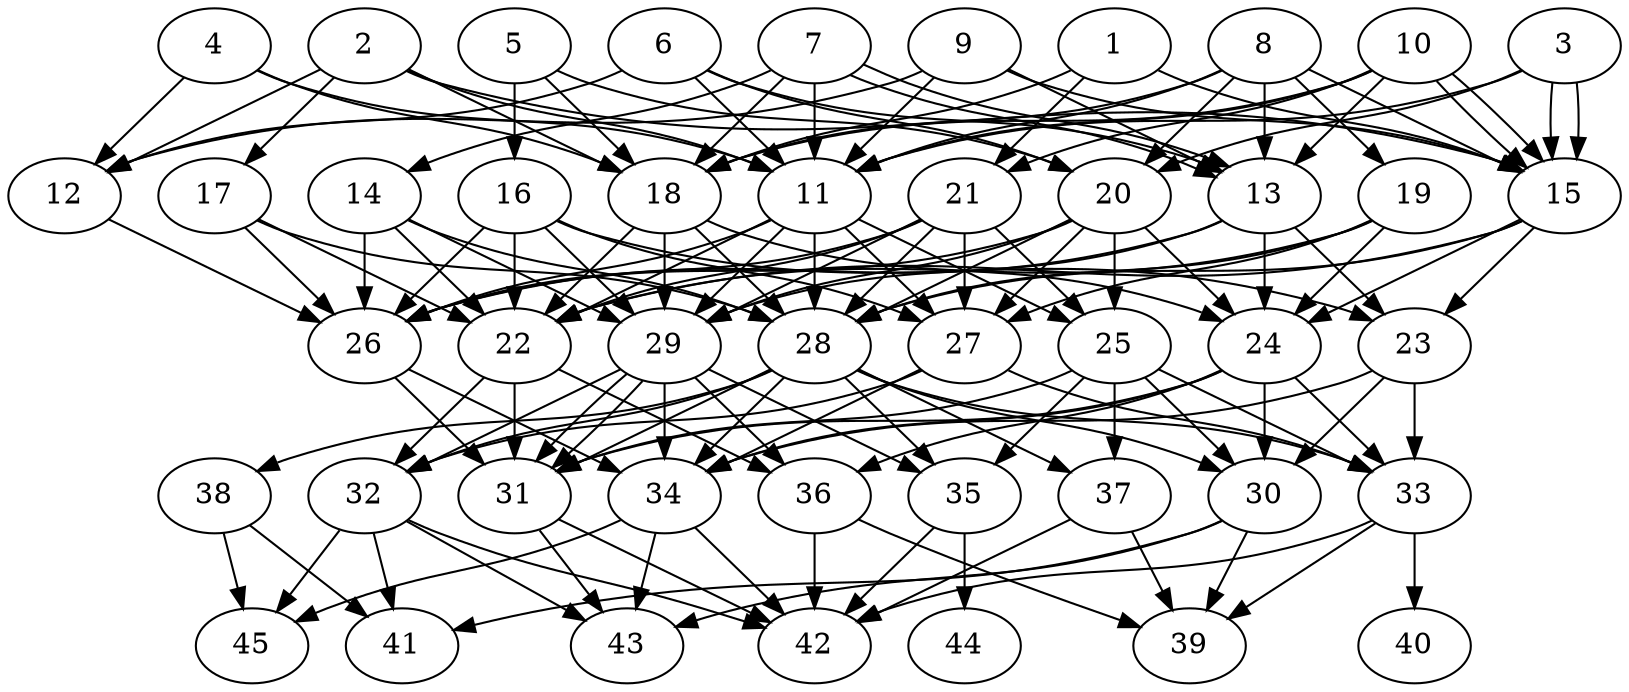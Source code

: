 // DAG automatically generated by daggen at Tue Aug  6 16:31:44 2019
// ./daggen --dot -n 45 --ccr 0.4 --fat 0.6 --regular 0.5 --density 0.8 --mindata 5242880 --maxdata 52428800 
digraph G {
  1 [size="52085760", alpha="0.12", expect_size="20834304"] 
  1 -> 15 [size ="20834304"]
  1 -> 18 [size ="20834304"]
  1 -> 21 [size ="20834304"]
  2 [size="116474880", alpha="0.04", expect_size="46589952"] 
  2 -> 11 [size ="46589952"]
  2 -> 12 [size ="46589952"]
  2 -> 15 [size ="46589952"]
  2 -> 17 [size ="46589952"]
  2 -> 18 [size ="46589952"]
  3 [size="58240000", alpha="0.08", expect_size="23296000"] 
  3 -> 11 [size ="23296000"]
  3 -> 15 [size ="23296000"]
  3 -> 15 [size ="23296000"]
  3 -> 20 [size ="23296000"]
  4 [size="46182400", alpha="0.11", expect_size="18472960"] 
  4 -> 11 [size ="18472960"]
  4 -> 12 [size ="18472960"]
  4 -> 18 [size ="18472960"]
  5 [size="125683200", alpha="0.12", expect_size="50273280"] 
  5 -> 16 [size ="50273280"]
  5 -> 18 [size ="50273280"]
  5 -> 20 [size ="50273280"]
  6 [size="53678080", alpha="0.12", expect_size="21471232"] 
  6 -> 11 [size ="21471232"]
  6 -> 12 [size ="21471232"]
  6 -> 13 [size ="21471232"]
  6 -> 20 [size ="21471232"]
  7 [size="36136960", alpha="0.07", expect_size="14454784"] 
  7 -> 11 [size ="14454784"]
  7 -> 13 [size ="14454784"]
  7 -> 13 [size ="14454784"]
  7 -> 14 [size ="14454784"]
  7 -> 18 [size ="14454784"]
  8 [size="89039360", alpha="0.05", expect_size="35615744"] 
  8 -> 11 [size ="35615744"]
  8 -> 13 [size ="35615744"]
  8 -> 15 [size ="35615744"]
  8 -> 18 [size ="35615744"]
  8 -> 19 [size ="35615744"]
  8 -> 20 [size ="35615744"]
  9 [size="21399040", alpha="0.19", expect_size="8559616"] 
  9 -> 11 [size ="8559616"]
  9 -> 12 [size ="8559616"]
  9 -> 13 [size ="8559616"]
  9 -> 15 [size ="8559616"]
  10 [size="119004160", alpha="0.10", expect_size="47601664"] 
  10 -> 11 [size ="47601664"]
  10 -> 13 [size ="47601664"]
  10 -> 15 [size ="47601664"]
  10 -> 15 [size ="47601664"]
  10 -> 18 [size ="47601664"]
  10 -> 21 [size ="47601664"]
  11 [size="118917120", alpha="0.15", expect_size="47566848"] 
  11 -> 22 [size ="47566848"]
  11 -> 25 [size ="47566848"]
  11 -> 26 [size ="47566848"]
  11 -> 27 [size ="47566848"]
  11 -> 28 [size ="47566848"]
  11 -> 29 [size ="47566848"]
  12 [size="72307200", alpha="0.05", expect_size="28922880"] 
  12 -> 26 [size ="28922880"]
  13 [size="98288640", alpha="0.12", expect_size="39315456"] 
  13 -> 23 [size ="39315456"]
  13 -> 24 [size ="39315456"]
  13 -> 26 [size ="39315456"]
  13 -> 29 [size ="39315456"]
  14 [size="28971520", alpha="0.09", expect_size="11588608"] 
  14 -> 22 [size ="11588608"]
  14 -> 26 [size ="11588608"]
  14 -> 28 [size ="11588608"]
  14 -> 29 [size ="11588608"]
  15 [size="94863360", alpha="0.16", expect_size="37945344"] 
  15 -> 22 [size ="37945344"]
  15 -> 23 [size ="37945344"]
  15 -> 24 [size ="37945344"]
  15 -> 28 [size ="37945344"]
  16 [size="48640000", alpha="0.09", expect_size="19456000"] 
  16 -> 22 [size ="19456000"]
  16 -> 23 [size ="19456000"]
  16 -> 26 [size ="19456000"]
  16 -> 27 [size ="19456000"]
  16 -> 29 [size ="19456000"]
  17 [size="120478720", alpha="0.05", expect_size="48191488"] 
  17 -> 22 [size ="48191488"]
  17 -> 26 [size ="48191488"]
  17 -> 28 [size ="48191488"]
  18 [size="41198080", alpha="0.03", expect_size="16479232"] 
  18 -> 22 [size ="16479232"]
  18 -> 24 [size ="16479232"]
  18 -> 28 [size ="16479232"]
  18 -> 29 [size ="16479232"]
  19 [size="72916480", alpha="0.04", expect_size="29166592"] 
  19 -> 22 [size ="29166592"]
  19 -> 24 [size ="29166592"]
  19 -> 27 [size ="29166592"]
  19 -> 28 [size ="29166592"]
  20 [size="68861440", alpha="0.14", expect_size="27544576"] 
  20 -> 24 [size ="27544576"]
  20 -> 25 [size ="27544576"]
  20 -> 26 [size ="27544576"]
  20 -> 27 [size ="27544576"]
  20 -> 28 [size ="27544576"]
  20 -> 29 [size ="27544576"]
  21 [size="127797760", alpha="0.10", expect_size="51119104"] 
  21 -> 22 [size ="51119104"]
  21 -> 25 [size ="51119104"]
  21 -> 26 [size ="51119104"]
  21 -> 27 [size ="51119104"]
  21 -> 28 [size ="51119104"]
  21 -> 29 [size ="51119104"]
  22 [size="98688000", alpha="0.05", expect_size="39475200"] 
  22 -> 31 [size ="39475200"]
  22 -> 32 [size ="39475200"]
  22 -> 36 [size ="39475200"]
  23 [size="130373120", alpha="0.07", expect_size="52149248"] 
  23 -> 30 [size ="52149248"]
  23 -> 33 [size ="52149248"]
  23 -> 34 [size ="52149248"]
  24 [size="85112320", alpha="0.14", expect_size="34044928"] 
  24 -> 30 [size ="34044928"]
  24 -> 31 [size ="34044928"]
  24 -> 33 [size ="34044928"]
  24 -> 34 [size ="34044928"]
  24 -> 36 [size ="34044928"]
  25 [size="21660160", alpha="0.01", expect_size="8664064"] 
  25 -> 30 [size ="8664064"]
  25 -> 31 [size ="8664064"]
  25 -> 33 [size ="8664064"]
  25 -> 35 [size ="8664064"]
  25 -> 37 [size ="8664064"]
  26 [size="115834880", alpha="0.14", expect_size="46333952"] 
  26 -> 31 [size ="46333952"]
  26 -> 34 [size ="46333952"]
  27 [size="51456000", alpha="0.11", expect_size="20582400"] 
  27 -> 32 [size ="20582400"]
  27 -> 33 [size ="20582400"]
  27 -> 34 [size ="20582400"]
  28 [size="80174080", alpha="0.02", expect_size="32069632"] 
  28 -> 30 [size ="32069632"]
  28 -> 31 [size ="32069632"]
  28 -> 32 [size ="32069632"]
  28 -> 33 [size ="32069632"]
  28 -> 34 [size ="32069632"]
  28 -> 35 [size ="32069632"]
  28 -> 37 [size ="32069632"]
  28 -> 38 [size ="32069632"]
  29 [size="96931840", alpha="0.13", expect_size="38772736"] 
  29 -> 31 [size ="38772736"]
  29 -> 31 [size ="38772736"]
  29 -> 32 [size ="38772736"]
  29 -> 34 [size ="38772736"]
  29 -> 35 [size ="38772736"]
  29 -> 36 [size ="38772736"]
  30 [size="118036480", alpha="0.03", expect_size="47214592"] 
  30 -> 39 [size ="47214592"]
  30 -> 41 [size ="47214592"]
  30 -> 43 [size ="47214592"]
  31 [size="80742400", alpha="0.10", expect_size="32296960"] 
  31 -> 42 [size ="32296960"]
  31 -> 43 [size ="32296960"]
  32 [size="24033280", alpha="0.08", expect_size="9613312"] 
  32 -> 41 [size ="9613312"]
  32 -> 42 [size ="9613312"]
  32 -> 43 [size ="9613312"]
  32 -> 45 [size ="9613312"]
  33 [size="51274240", alpha="0.00", expect_size="20509696"] 
  33 -> 39 [size ="20509696"]
  33 -> 40 [size ="20509696"]
  33 -> 42 [size ="20509696"]
  34 [size="89635840", alpha="0.15", expect_size="35854336"] 
  34 -> 42 [size ="35854336"]
  34 -> 43 [size ="35854336"]
  34 -> 45 [size ="35854336"]
  35 [size="54228480", alpha="0.03", expect_size="21691392"] 
  35 -> 42 [size ="21691392"]
  35 -> 44 [size ="21691392"]
  36 [size="57630720", alpha="0.18", expect_size="23052288"] 
  36 -> 39 [size ="23052288"]
  36 -> 42 [size ="23052288"]
  37 [size="22448640", alpha="0.11", expect_size="8979456"] 
  37 -> 39 [size ="8979456"]
  37 -> 42 [size ="8979456"]
  38 [size="89679360", alpha="0.08", expect_size="35871744"] 
  38 -> 41 [size ="35871744"]
  38 -> 45 [size ="35871744"]
  39 [size="99328000", alpha="0.16", expect_size="39731200"] 
  40 [size="59686400", alpha="0.13", expect_size="23874560"] 
  41 [size="76651520", alpha="0.10", expect_size="30660608"] 
  42 [size="20108800", alpha="0.01", expect_size="8043520"] 
  43 [size="67223040", alpha="0.12", expect_size="26889216"] 
  44 [size="67243520", alpha="0.15", expect_size="26897408"] 
  45 [size="36039680", alpha="0.20", expect_size="14415872"] 
}
